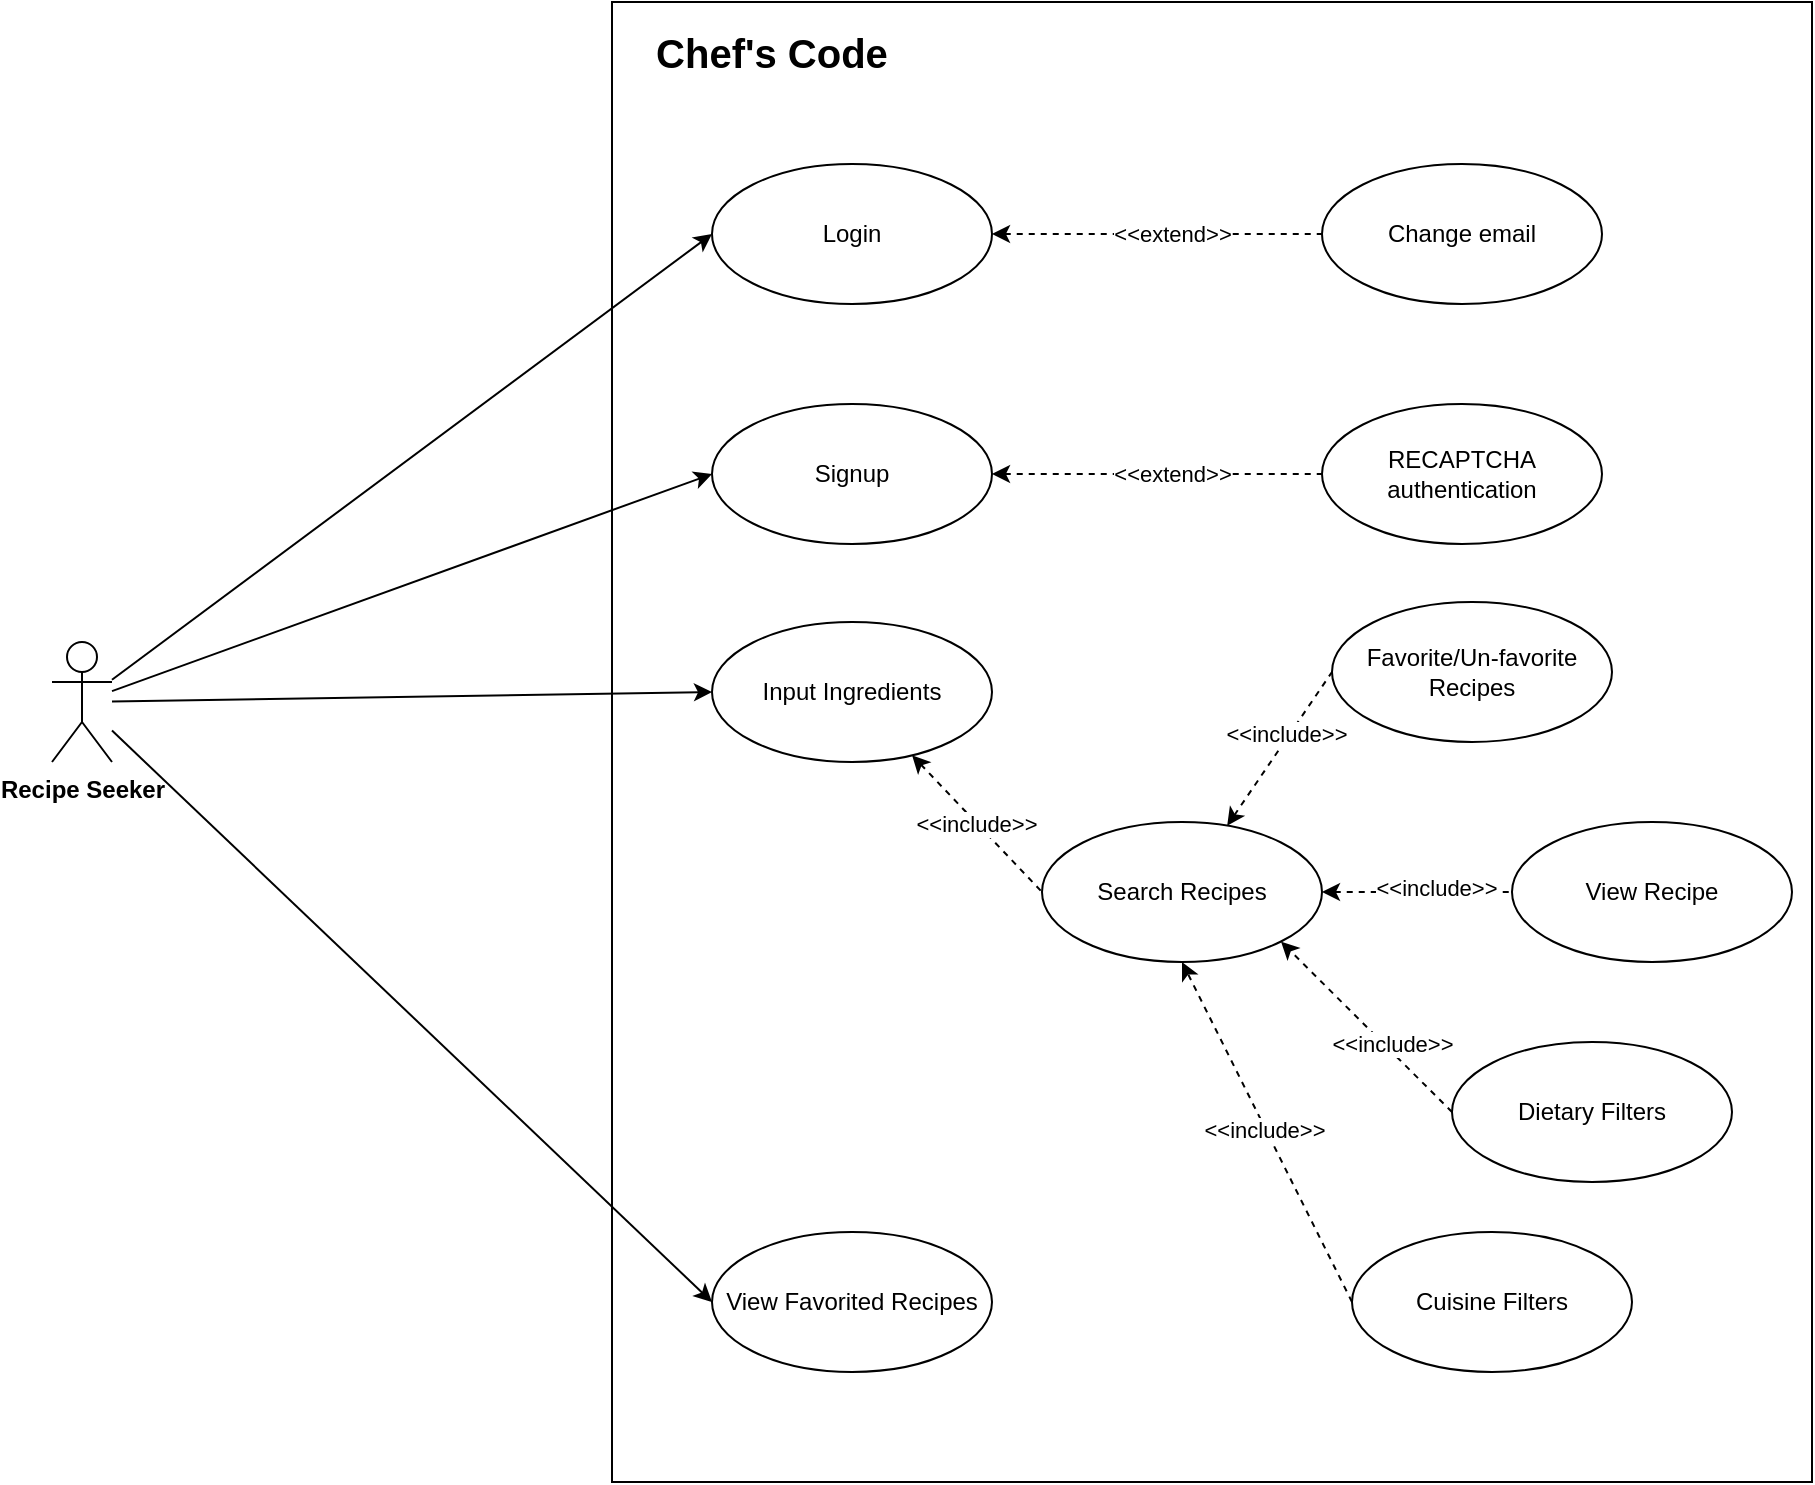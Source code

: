 <mxfile version="26.1.1">
  <diagram name="Page-1" id="GJGxYShn1vkkS5dCXHfT">
    <mxGraphModel dx="2074" dy="1267" grid="1" gridSize="10" guides="1" tooltips="1" connect="1" arrows="1" fold="1" page="1" pageScale="1" pageWidth="1169" pageHeight="827" math="0" shadow="0">
      <root>
        <mxCell id="0" />
        <mxCell id="1" parent="0" />
        <mxCell id="ak-yXslXo1z2-yepF_gu-51" value="" style="rounded=0;whiteSpace=wrap;html=1;" parent="1" vertex="1">
          <mxGeometry x="360" y="20" width="600" height="740" as="geometry" />
        </mxCell>
        <mxCell id="ak-yXslXo1z2-yepF_gu-17" style="rounded=0;orthogonalLoop=1;jettySize=auto;html=1;entryX=0;entryY=0.5;entryDx=0;entryDy=0;strokeColor=default;" parent="1" source="ak-yXslXo1z2-yepF_gu-1" target="ak-yXslXo1z2-yepF_gu-2" edge="1">
          <mxGeometry relative="1" as="geometry" />
        </mxCell>
        <mxCell id="ak-yXslXo1z2-yepF_gu-18" style="rounded=0;orthogonalLoop=1;jettySize=auto;html=1;entryX=0;entryY=0.5;entryDx=0;entryDy=0;" parent="1" source="ak-yXslXo1z2-yepF_gu-1" target="ak-yXslXo1z2-yepF_gu-4" edge="1">
          <mxGeometry relative="1" as="geometry" />
        </mxCell>
        <mxCell id="ak-yXslXo1z2-yepF_gu-19" style="rounded=0;orthogonalLoop=1;jettySize=auto;html=1;entryX=0;entryY=0.5;entryDx=0;entryDy=0;" parent="1" source="ak-yXslXo1z2-yepF_gu-1" target="ak-yXslXo1z2-yepF_gu-38" edge="1">
          <mxGeometry relative="1" as="geometry">
            <mxPoint x="390" y="570" as="targetPoint" />
          </mxGeometry>
        </mxCell>
        <mxCell id="ak-yXslXo1z2-yepF_gu-40" style="rounded=0;orthogonalLoop=1;jettySize=auto;html=1;entryX=0;entryY=0.5;entryDx=0;entryDy=0;" parent="1" source="ak-yXslXo1z2-yepF_gu-1" target="ak-yXslXo1z2-yepF_gu-11" edge="1">
          <mxGeometry relative="1" as="geometry" />
        </mxCell>
        <mxCell id="ak-yXslXo1z2-yepF_gu-1" value="&lt;strong&gt;Recipe Seeker&lt;/strong&gt;" style="shape=umlActor;verticalLabelPosition=bottom;verticalAlign=top;html=1;outlineConnect=0;fontSize=12;" parent="1" vertex="1">
          <mxGeometry x="80" y="340" width="30" height="60" as="geometry" />
        </mxCell>
        <mxCell id="ak-yXslXo1z2-yepF_gu-22" style="rounded=0;orthogonalLoop=1;jettySize=auto;html=1;entryX=0;entryY=0.5;entryDx=0;entryDy=0;dashed=1;endArrow=none;startFill=1;startArrow=classic;" parent="1" source="ak-yXslXo1z2-yepF_gu-2" target="ak-yXslXo1z2-yepF_gu-13" edge="1">
          <mxGeometry relative="1" as="geometry" />
        </mxCell>
        <mxCell id="ak-yXslXo1z2-yepF_gu-46" value="&amp;lt;&amp;lt;extend&amp;gt;&amp;gt;" style="edgeLabel;html=1;align=center;verticalAlign=middle;resizable=0;points=[];" parent="ak-yXslXo1z2-yepF_gu-22" vertex="1" connectable="0">
          <mxGeometry x="0.22" y="-1" relative="1" as="geometry">
            <mxPoint x="-11" y="-1" as="offset" />
          </mxGeometry>
        </mxCell>
        <mxCell id="ak-yXslXo1z2-yepF_gu-2" value="Login" style="ellipse;whiteSpace=wrap;html=1;" parent="1" vertex="1">
          <mxGeometry x="410" y="101" width="140" height="70" as="geometry" />
        </mxCell>
        <mxCell id="ak-yXslXo1z2-yepF_gu-4" value="Signup" style="ellipse;whiteSpace=wrap;html=1;" parent="1" vertex="1">
          <mxGeometry x="410" y="221" width="140" height="70" as="geometry" />
        </mxCell>
        <mxCell id="ak-yXslXo1z2-yepF_gu-27" style="rounded=0;orthogonalLoop=1;jettySize=auto;html=1;entryX=0;entryY=0.5;entryDx=0;entryDy=0;startArrow=classic;startFill=1;endArrow=none;dashed=1;" parent="1" source="ak-yXslXo1z2-yepF_gu-5" target="ak-yXslXo1z2-yepF_gu-8" edge="1">
          <mxGeometry relative="1" as="geometry" />
        </mxCell>
        <mxCell id="ak-yXslXo1z2-yepF_gu-44" value="&amp;lt;&amp;lt;include&amp;gt;&amp;gt;" style="edgeLabel;html=1;align=center;verticalAlign=middle;resizable=0;points=[];" parent="ak-yXslXo1z2-yepF_gu-27" vertex="1" connectable="0">
          <mxGeometry x="0.163" y="2" relative="1" as="geometry">
            <mxPoint as="offset" />
          </mxGeometry>
        </mxCell>
        <mxCell id="ak-yXslXo1z2-yepF_gu-28" style="rounded=0;orthogonalLoop=1;jettySize=auto;html=1;entryX=0;entryY=0.5;entryDx=0;entryDy=0;startArrow=classic;startFill=1;endArrow=none;dashed=1;" parent="1" source="ak-yXslXo1z2-yepF_gu-5" target="ak-yXslXo1z2-yepF_gu-9" edge="1">
          <mxGeometry relative="1" as="geometry" />
        </mxCell>
        <mxCell id="ak-yXslXo1z2-yepF_gu-43" value="&amp;lt;&amp;lt;include&amp;gt;&amp;gt;" style="edgeLabel;html=1;align=center;verticalAlign=middle;resizable=0;points=[];" parent="ak-yXslXo1z2-yepF_gu-28" vertex="1" connectable="0">
          <mxGeometry x="0.186" y="2" relative="1" as="geometry">
            <mxPoint as="offset" />
          </mxGeometry>
        </mxCell>
        <mxCell id="ak-yXslXo1z2-yepF_gu-5" value="Search Recipes" style="ellipse;whiteSpace=wrap;html=1;" parent="1" vertex="1">
          <mxGeometry x="575" y="430" width="140" height="70" as="geometry" />
        </mxCell>
        <mxCell id="naPRs4YySWz-ejoRy-LT-5" style="rounded=0;orthogonalLoop=1;jettySize=auto;html=1;exitX=0;exitY=0.5;exitDx=0;exitDy=0;entryX=1;entryY=1;entryDx=0;entryDy=0;dashed=1;" edge="1" parent="1" source="ak-yXslXo1z2-yepF_gu-6" target="ak-yXslXo1z2-yepF_gu-5">
          <mxGeometry relative="1" as="geometry" />
        </mxCell>
        <mxCell id="naPRs4YySWz-ejoRy-LT-7" value="&amp;lt;&amp;lt;include&amp;gt;&amp;gt;" style="edgeLabel;html=1;align=center;verticalAlign=middle;resizable=0;points=[];" vertex="1" connectable="0" parent="naPRs4YySWz-ejoRy-LT-5">
          <mxGeometry x="-0.403" y="1" relative="1" as="geometry">
            <mxPoint x="-4" y="-10" as="offset" />
          </mxGeometry>
        </mxCell>
        <mxCell id="ak-yXslXo1z2-yepF_gu-6" value="Dietary Filters" style="ellipse;whiteSpace=wrap;html=1;" parent="1" vertex="1">
          <mxGeometry x="780" y="540" width="140" height="70" as="geometry" />
        </mxCell>
        <mxCell id="ak-yXslXo1z2-yepF_gu-8" value="Favorite/Un-favorite Recipes" style="ellipse;whiteSpace=wrap;html=1;" parent="1" vertex="1">
          <mxGeometry x="720" y="320" width="140" height="70" as="geometry" />
        </mxCell>
        <mxCell id="ak-yXslXo1z2-yepF_gu-9" value="View Recipe" style="ellipse;whiteSpace=wrap;html=1;" parent="1" vertex="1">
          <mxGeometry x="810" y="430" width="140" height="70" as="geometry" />
        </mxCell>
        <mxCell id="ak-yXslXo1z2-yepF_gu-11" value="View Favorited Recipes" style="ellipse;whiteSpace=wrap;html=1;" parent="1" vertex="1">
          <mxGeometry x="410" y="635" width="140" height="70" as="geometry" />
        </mxCell>
        <mxCell id="ak-yXslXo1z2-yepF_gu-13" value="Change email" style="ellipse;whiteSpace=wrap;html=1;" parent="1" vertex="1">
          <mxGeometry x="715" y="101" width="140" height="70" as="geometry" />
        </mxCell>
        <mxCell id="ak-yXslXo1z2-yepF_gu-39" style="rounded=0;orthogonalLoop=1;jettySize=auto;html=1;entryX=0;entryY=0.5;entryDx=0;entryDy=0;endArrow=none;startFill=1;startArrow=classic;dashed=1;" parent="1" source="ak-yXslXo1z2-yepF_gu-38" target="ak-yXslXo1z2-yepF_gu-5" edge="1">
          <mxGeometry relative="1" as="geometry" />
        </mxCell>
        <mxCell id="ak-yXslXo1z2-yepF_gu-42" value="&amp;lt;&amp;lt;include&amp;gt;&amp;gt;" style="edgeLabel;html=1;align=center;verticalAlign=middle;resizable=0;points=[];" parent="ak-yXslXo1z2-yepF_gu-39" vertex="1" connectable="0">
          <mxGeometry x="-0.011" relative="1" as="geometry">
            <mxPoint as="offset" />
          </mxGeometry>
        </mxCell>
        <mxCell id="ak-yXslXo1z2-yepF_gu-38" value="Input Ingredients" style="ellipse;whiteSpace=wrap;html=1;" parent="1" vertex="1">
          <mxGeometry x="410.0" y="330" width="140" height="70" as="geometry" />
        </mxCell>
        <mxCell id="ak-yXslXo1z2-yepF_gu-52" value="Chef&#39;s Code" style="text;html=1;align=center;verticalAlign=middle;whiteSpace=wrap;rounded=0;fontStyle=1;fontSize=20;" parent="1" vertex="1">
          <mxGeometry x="370" y="30" width="140" height="30" as="geometry" />
        </mxCell>
        <mxCell id="naPRs4YySWz-ejoRy-LT-1" style="rounded=0;orthogonalLoop=1;jettySize=auto;html=1;entryX=0;entryY=0.5;entryDx=0;entryDy=0;dashed=1;endArrow=none;startFill=1;startArrow=classic;exitX=1;exitY=0.5;exitDx=0;exitDy=0;" edge="1" target="naPRs4YySWz-ejoRy-LT-3" parent="1" source="ak-yXslXo1z2-yepF_gu-4">
          <mxGeometry relative="1" as="geometry">
            <mxPoint x="565" y="256" as="sourcePoint" />
          </mxGeometry>
        </mxCell>
        <mxCell id="naPRs4YySWz-ejoRy-LT-2" value="&amp;lt;&amp;lt;extend&amp;gt;&amp;gt;" style="edgeLabel;html=1;align=center;verticalAlign=middle;resizable=0;points=[];" vertex="1" connectable="0" parent="naPRs4YySWz-ejoRy-LT-1">
          <mxGeometry x="0.22" y="-1" relative="1" as="geometry">
            <mxPoint x="-11" y="-1" as="offset" />
          </mxGeometry>
        </mxCell>
        <mxCell id="naPRs4YySWz-ejoRy-LT-3" value="RECAPTCHA authentication" style="ellipse;whiteSpace=wrap;html=1;" vertex="1" parent="1">
          <mxGeometry x="715" y="221" width="140" height="70" as="geometry" />
        </mxCell>
        <mxCell id="naPRs4YySWz-ejoRy-LT-6" style="rounded=0;orthogonalLoop=1;jettySize=auto;html=1;exitX=0;exitY=0.5;exitDx=0;exitDy=0;entryX=0.5;entryY=1;entryDx=0;entryDy=0;dashed=1;" edge="1" parent="1" source="naPRs4YySWz-ejoRy-LT-4" target="ak-yXslXo1z2-yepF_gu-5">
          <mxGeometry relative="1" as="geometry" />
        </mxCell>
        <mxCell id="naPRs4YySWz-ejoRy-LT-8" value="&amp;lt;&amp;lt;include&amp;gt;&amp;gt;" style="edgeLabel;html=1;align=center;verticalAlign=middle;resizable=0;points=[];" vertex="1" connectable="0" parent="naPRs4YySWz-ejoRy-LT-6">
          <mxGeometry x="0.017" y="1" relative="1" as="geometry">
            <mxPoint as="offset" />
          </mxGeometry>
        </mxCell>
        <mxCell id="naPRs4YySWz-ejoRy-LT-4" value="Cuisine Filters" style="ellipse;whiteSpace=wrap;html=1;" vertex="1" parent="1">
          <mxGeometry x="730" y="635" width="140" height="70" as="geometry" />
        </mxCell>
      </root>
    </mxGraphModel>
  </diagram>
</mxfile>
